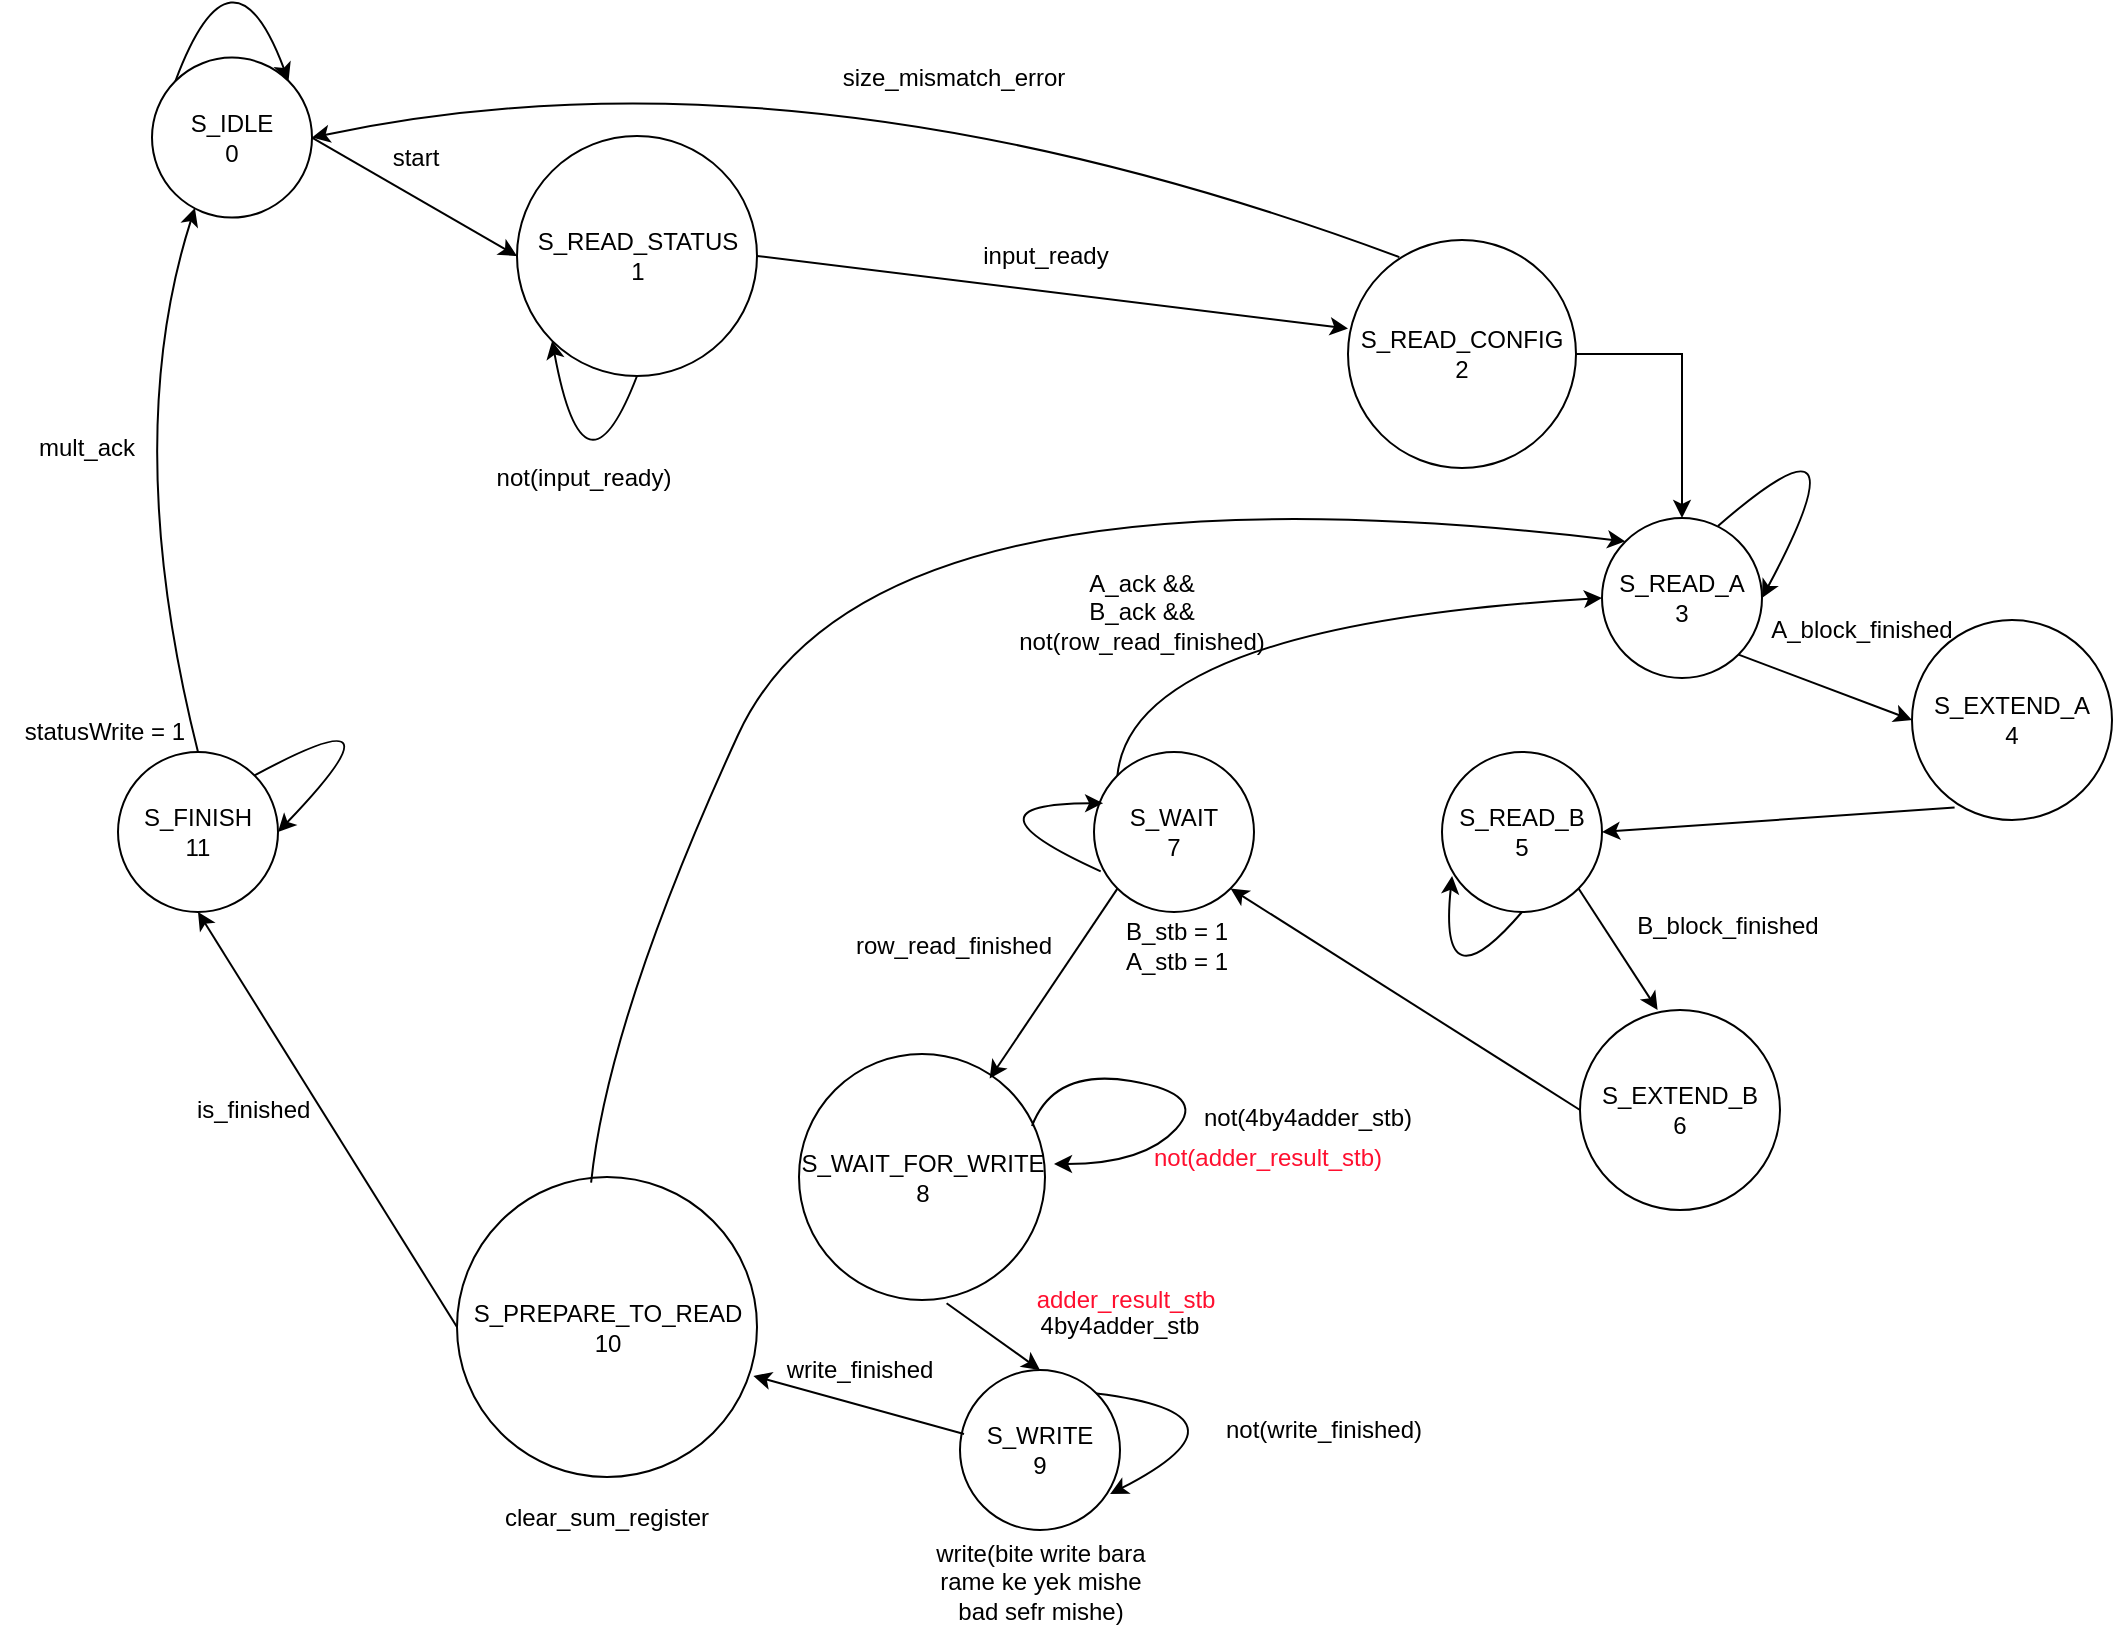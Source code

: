 <mxfile version="12.1.3" type="device" pages="1"><diagram id="Lsnexxyc17uVGk2usu4U" name="Page-1"><mxGraphModel dx="1096" dy="533" grid="0" gridSize="10" guides="1" tooltips="1" connect="1" arrows="1" fold="1" page="1" pageScale="1" pageWidth="1400" pageHeight="850" math="0" shadow="0"><root><mxCell id="0"/><mxCell id="1" parent="0"/><mxCell id="WvhVtql0bHE9y6AdPt9n-1" value="S_READ_STATUS&lt;br&gt;1" style="ellipse;whiteSpace=wrap;html=1;aspect=fixed;" parent="1" vertex="1"><mxGeometry x="274.5" y="111" width="120" height="120" as="geometry"/></mxCell><mxCell id="WvhVtql0bHE9y6AdPt9n-11" style="edgeStyle=orthogonalEdgeStyle;rounded=0;orthogonalLoop=1;jettySize=auto;html=1;entryX=0.5;entryY=0;entryDx=0;entryDy=0;" parent="1" source="WvhVtql0bHE9y6AdPt9n-2" target="WvhVtql0bHE9y6AdPt9n-6" edge="1"><mxGeometry relative="1" as="geometry"/></mxCell><mxCell id="WvhVtql0bHE9y6AdPt9n-2" value="S_READ_CONFIG&lt;br&gt;2" style="ellipse;whiteSpace=wrap;html=1;aspect=fixed;" parent="1" vertex="1"><mxGeometry x="690" y="163" width="114" height="114" as="geometry"/></mxCell><mxCell id="WvhVtql0bHE9y6AdPt9n-3" value="" style="endArrow=classic;html=1;entryX=0;entryY=0.388;entryDx=0;entryDy=0;entryPerimeter=0;exitX=1;exitY=0.5;exitDx=0;exitDy=0;" parent="1" source="WvhVtql0bHE9y6AdPt9n-1" target="WvhVtql0bHE9y6AdPt9n-2" edge="1"><mxGeometry width="50" height="50" relative="1" as="geometry"><mxPoint x="395" y="192" as="sourcePoint"/><mxPoint x="541" y="93" as="targetPoint"/></mxGeometry></mxCell><mxCell id="WvhVtql0bHE9y6AdPt9n-4" value="input_ready" style="text;html=1;strokeColor=none;fillColor=none;align=center;verticalAlign=middle;whiteSpace=wrap;rounded=0;" parent="1" vertex="1"><mxGeometry x="506.5" y="157" width="64" height="28" as="geometry"/></mxCell><mxCell id="WvhVtql0bHE9y6AdPt9n-5" value="" style="curved=1;endArrow=classic;html=1;exitX=0.5;exitY=1;exitDx=0;exitDy=0;entryX=0;entryY=1;entryDx=0;entryDy=0;" parent="1" source="WvhVtql0bHE9y6AdPt9n-1" target="WvhVtql0bHE9y6AdPt9n-1" edge="1"><mxGeometry width="50" height="50" relative="1" as="geometry"><mxPoint x="308" y="350" as="sourcePoint"/><mxPoint x="358" y="300" as="targetPoint"/><Array as="points"><mxPoint x="308" y="300"/></Array></mxGeometry></mxCell><mxCell id="WvhVtql0bHE9y6AdPt9n-6" value="S_READ_A&lt;br&gt;3" style="ellipse;whiteSpace=wrap;html=1;aspect=fixed;" parent="1" vertex="1"><mxGeometry x="817" y="302" width="80" height="80" as="geometry"/></mxCell><mxCell id="WvhVtql0bHE9y6AdPt9n-8" value="" style="curved=1;endArrow=classic;html=1;exitX=0.225;exitY=0.075;exitDx=0;exitDy=0;entryX=1;entryY=0.5;entryDx=0;entryDy=0;exitPerimeter=0;" parent="1" source="WvhVtql0bHE9y6AdPt9n-2" target="0ifkO_EFKVS7rbleS3C3-1" edge="1"><mxGeometry width="50" height="50" relative="1" as="geometry"><mxPoint x="832" y="187" as="sourcePoint"/><mxPoint x="882" y="137" as="targetPoint"/><Array as="points"><mxPoint x="416" y="60"/></Array></mxGeometry></mxCell><mxCell id="WvhVtql0bHE9y6AdPt9n-9" value="size_mismatch_error" style="text;html=1;strokeColor=none;fillColor=none;align=center;verticalAlign=middle;whiteSpace=wrap;rounded=0;" parent="1" vertex="1"><mxGeometry x="419" y="72" width="148" height="20" as="geometry"/></mxCell><mxCell id="WvhVtql0bHE9y6AdPt9n-10" value="S_READ_B&lt;br&gt;5" style="ellipse;whiteSpace=wrap;html=1;aspect=fixed;" parent="1" vertex="1"><mxGeometry x="737" y="419" width="80" height="80" as="geometry"/></mxCell><mxCell id="WvhVtql0bHE9y6AdPt9n-13" value="S_WAIT&lt;br&gt;7" style="ellipse;whiteSpace=wrap;html=1;aspect=fixed;" parent="1" vertex="1"><mxGeometry x="563" y="419" width="80" height="80" as="geometry"/></mxCell><mxCell id="WvhVtql0bHE9y6AdPt9n-14" value="" style="curved=1;endArrow=classic;html=1;exitX=0.725;exitY=0.05;exitDx=0;exitDy=0;exitPerimeter=0;entryX=1;entryY=0.5;entryDx=0;entryDy=0;" parent="1" source="WvhVtql0bHE9y6AdPt9n-6" target="WvhVtql0bHE9y6AdPt9n-6" edge="1"><mxGeometry width="50" height="50" relative="1" as="geometry"><mxPoint x="952" y="289" as="sourcePoint"/><mxPoint x="1002" y="239" as="targetPoint"/><Array as="points"><mxPoint x="952" y="239"/></Array></mxGeometry></mxCell><mxCell id="WvhVtql0bHE9y6AdPt9n-15" value="S_EXTEND_A&lt;br&gt;4" style="ellipse;whiteSpace=wrap;html=1;aspect=fixed;" parent="1" vertex="1"><mxGeometry x="972" y="353" width="100" height="100" as="geometry"/></mxCell><mxCell id="WvhVtql0bHE9y6AdPt9n-16" value="" style="endArrow=classic;html=1;exitX=1;exitY=1;exitDx=0;exitDy=0;entryX=0;entryY=0.5;entryDx=0;entryDy=0;" parent="1" source="WvhVtql0bHE9y6AdPt9n-6" target="WvhVtql0bHE9y6AdPt9n-15" edge="1"><mxGeometry width="50" height="50" relative="1" as="geometry"><mxPoint x="903" y="418" as="sourcePoint"/><mxPoint x="953" y="368" as="targetPoint"/></mxGeometry></mxCell><mxCell id="WvhVtql0bHE9y6AdPt9n-17" value="A_block_finished" style="text;html=1;strokeColor=none;fillColor=none;align=center;verticalAlign=middle;whiteSpace=wrap;rounded=0;" parent="1" vertex="1"><mxGeometry x="897" y="343" width="100" height="30" as="geometry"/></mxCell><mxCell id="WvhVtql0bHE9y6AdPt9n-20" value="" style="endArrow=classic;html=1;exitX=0.213;exitY=0.938;exitDx=0;exitDy=0;exitPerimeter=0;entryX=1;entryY=0.5;entryDx=0;entryDy=0;" parent="1" source="WvhVtql0bHE9y6AdPt9n-15" target="WvhVtql0bHE9y6AdPt9n-10" edge="1"><mxGeometry width="50" height="50" relative="1" as="geometry"><mxPoint x="937" y="549" as="sourcePoint"/><mxPoint x="987" y="499" as="targetPoint"/></mxGeometry></mxCell><mxCell id="WvhVtql0bHE9y6AdPt9n-21" value="S_EXTEND_B&lt;br&gt;6" style="ellipse;whiteSpace=wrap;html=1;aspect=fixed;" parent="1" vertex="1"><mxGeometry x="806" y="548" width="100" height="100" as="geometry"/></mxCell><mxCell id="WvhVtql0bHE9y6AdPt9n-22" value="" style="curved=1;endArrow=classic;html=1;exitX=0.5;exitY=1;exitDx=0;exitDy=0;entryX=0.063;entryY=0.775;entryDx=0;entryDy=0;entryPerimeter=0;" parent="1" source="WvhVtql0bHE9y6AdPt9n-10" target="WvhVtql0bHE9y6AdPt9n-10" edge="1"><mxGeometry width="50" height="50" relative="1" as="geometry"><mxPoint x="685" y="579" as="sourcePoint"/><mxPoint x="707" y="530" as="targetPoint"/><Array as="points"><mxPoint x="735" y="548"/></Array></mxGeometry></mxCell><mxCell id="WvhVtql0bHE9y6AdPt9n-23" value="" style="endArrow=classic;html=1;exitX=1;exitY=1;exitDx=0;exitDy=0;entryX=0.388;entryY=0;entryDx=0;entryDy=0;entryPerimeter=0;" parent="1" source="WvhVtql0bHE9y6AdPt9n-10" target="WvhVtql0bHE9y6AdPt9n-21" edge="1"><mxGeometry width="50" height="50" relative="1" as="geometry"><mxPoint x="906" y="564" as="sourcePoint"/><mxPoint x="956" y="514" as="targetPoint"/></mxGeometry></mxCell><mxCell id="WvhVtql0bHE9y6AdPt9n-24" value="B_block_finished" style="text;html=1;strokeColor=none;fillColor=none;align=center;verticalAlign=middle;whiteSpace=wrap;rounded=0;" parent="1" vertex="1"><mxGeometry x="830" y="496" width="100" height="20" as="geometry"/></mxCell><mxCell id="WvhVtql0bHE9y6AdPt9n-27" value="B_stb = 1&lt;br&gt;A_stb = 1" style="text;html=1;strokeColor=none;fillColor=none;align=center;verticalAlign=middle;whiteSpace=wrap;rounded=0;" parent="1" vertex="1"><mxGeometry x="556" y="491" width="97" height="50" as="geometry"/></mxCell><mxCell id="WvhVtql0bHE9y6AdPt9n-28" value="A_ack &amp;amp;&amp;amp;&lt;br&gt;B_ack &amp;amp;&amp;amp;&lt;br&gt;not(row_read_finished)" style="text;html=1;strokeColor=none;fillColor=none;align=center;verticalAlign=middle;whiteSpace=wrap;rounded=0;" parent="1" vertex="1"><mxGeometry x="521" y="315" width="132" height="67" as="geometry"/></mxCell><mxCell id="WvhVtql0bHE9y6AdPt9n-29" value="" style="curved=1;endArrow=classic;html=1;exitX=0;exitY=0;exitDx=0;exitDy=0;entryX=0;entryY=0.5;entryDx=0;entryDy=0;" parent="1" source="WvhVtql0bHE9y6AdPt9n-13" target="WvhVtql0bHE9y6AdPt9n-6" edge="1"><mxGeometry width="50" height="50" relative="1" as="geometry"><mxPoint x="544" y="433" as="sourcePoint"/><mxPoint x="734" y="338" as="targetPoint"/><Array as="points"><mxPoint x="582" y="356"/></Array></mxGeometry></mxCell><mxCell id="WvhVtql0bHE9y6AdPt9n-30" value="" style="endArrow=classic;html=1;exitX=0;exitY=0.5;exitDx=0;exitDy=0;entryX=1;entryY=1;entryDx=0;entryDy=0;" parent="1" source="WvhVtql0bHE9y6AdPt9n-21" target="WvhVtql0bHE9y6AdPt9n-13" edge="1"><mxGeometry width="50" height="50" relative="1" as="geometry"><mxPoint x="661" y="613" as="sourcePoint"/><mxPoint x="711" y="563" as="targetPoint"/></mxGeometry></mxCell><mxCell id="WvhVtql0bHE9y6AdPt9n-31" value="S_FINISH&lt;br&gt;11" style="ellipse;whiteSpace=wrap;html=1;aspect=fixed;" parent="1" vertex="1"><mxGeometry x="75" y="419" width="80" height="80" as="geometry"/></mxCell><mxCell id="WvhVtql0bHE9y6AdPt9n-34" value="S_WAIT_FOR_WRITE&lt;br&gt;8" style="ellipse;whiteSpace=wrap;html=1;aspect=fixed;" parent="1" vertex="1"><mxGeometry x="415.5" y="570" width="123" height="123" as="geometry"/></mxCell><mxCell id="WvhVtql0bHE9y6AdPt9n-35" value="" style="endArrow=classic;html=1;exitX=0;exitY=1;exitDx=0;exitDy=0;entryX=0.775;entryY=0.1;entryDx=0;entryDy=0;entryPerimeter=0;" parent="1" source="WvhVtql0bHE9y6AdPt9n-13" target="WvhVtql0bHE9y6AdPt9n-34" edge="1"><mxGeometry width="50" height="50" relative="1" as="geometry"><mxPoint x="344" y="569" as="sourcePoint"/><mxPoint x="394" y="519" as="targetPoint"/></mxGeometry></mxCell><mxCell id="WvhVtql0bHE9y6AdPt9n-37" value="clear_sum_register" style="text;html=1;strokeColor=none;fillColor=none;align=center;verticalAlign=middle;whiteSpace=wrap;rounded=0;" parent="1" vertex="1"><mxGeometry x="259" y="781" width="121" height="42" as="geometry"/></mxCell><mxCell id="WvhVtql0bHE9y6AdPt9n-39" value="S_WRITE&lt;br&gt;9" style="ellipse;whiteSpace=wrap;html=1;aspect=fixed;" parent="1" vertex="1"><mxGeometry x="496" y="728" width="80" height="80" as="geometry"/></mxCell><mxCell id="WvhVtql0bHE9y6AdPt9n-40" value="" style="endArrow=classic;html=1;exitX=0.6;exitY=1.013;exitDx=0;exitDy=0;exitPerimeter=0;entryX=0.5;entryY=0;entryDx=0;entryDy=0;" parent="1" source="WvhVtql0bHE9y6AdPt9n-34" target="WvhVtql0bHE9y6AdPt9n-39" edge="1"><mxGeometry width="50" height="50" relative="1" as="geometry"><mxPoint x="611" y="708" as="sourcePoint"/><mxPoint x="661" y="658" as="targetPoint"/></mxGeometry></mxCell><mxCell id="WvhVtql0bHE9y6AdPt9n-41" value="4by4adder_stb" style="text;html=1;strokeColor=none;fillColor=none;align=center;verticalAlign=middle;whiteSpace=wrap;rounded=0;" parent="1" vertex="1"><mxGeometry x="517" y="683" width="118" height="45" as="geometry"/></mxCell><mxCell id="WvhVtql0bHE9y6AdPt9n-42" value="" style="curved=1;endArrow=classic;html=1;exitX=1;exitY=0;exitDx=0;exitDy=0;entryX=0.938;entryY=0.775;entryDx=0;entryDy=0;entryPerimeter=0;" parent="1" source="WvhVtql0bHE9y6AdPt9n-39" target="WvhVtql0bHE9y6AdPt9n-39" edge="1"><mxGeometry width="50" height="50" relative="1" as="geometry"><mxPoint x="636" y="750" as="sourcePoint"/><mxPoint x="686" y="700" as="targetPoint"/><Array as="points"><mxPoint x="649" y="750"/></Array></mxGeometry></mxCell><mxCell id="WvhVtql0bHE9y6AdPt9n-43" value="S_PREPARE_TO_READ&lt;br&gt;10" style="ellipse;whiteSpace=wrap;html=1;aspect=fixed;" parent="1" vertex="1"><mxGeometry x="244.5" y="631.5" width="150" height="150" as="geometry"/></mxCell><mxCell id="WvhVtql0bHE9y6AdPt9n-44" value="not(write_finished)" style="text;html=1;strokeColor=none;fillColor=none;align=center;verticalAlign=middle;whiteSpace=wrap;rounded=0;" parent="1" vertex="1"><mxGeometry x="621" y="748" width="114" height="20" as="geometry"/></mxCell><mxCell id="WvhVtql0bHE9y6AdPt9n-45" value="write(bite write bara rame ke yek mishe bad sefr mishe)" style="text;html=1;strokeColor=none;fillColor=none;align=center;verticalAlign=middle;whiteSpace=wrap;rounded=0;" parent="1" vertex="1"><mxGeometry x="475.5" y="813" width="121" height="42" as="geometry"/></mxCell><mxCell id="WvhVtql0bHE9y6AdPt9n-46" value="" style="endArrow=classic;html=1;exitX=0.025;exitY=0.4;exitDx=0;exitDy=0;exitPerimeter=0;entryX=0.988;entryY=0.663;entryDx=0;entryDy=0;entryPerimeter=0;" parent="1" source="WvhVtql0bHE9y6AdPt9n-39" target="WvhVtql0bHE9y6AdPt9n-43" edge="1"><mxGeometry width="50" height="50" relative="1" as="geometry"><mxPoint x="363" y="682" as="sourcePoint"/><mxPoint x="413" y="632" as="targetPoint"/></mxGeometry></mxCell><mxCell id="WvhVtql0bHE9y6AdPt9n-47" value="" style="endArrow=classic;html=1;exitX=0;exitY=0.5;exitDx=0;exitDy=0;entryX=0.5;entryY=1;entryDx=0;entryDy=0;" parent="1" source="WvhVtql0bHE9y6AdPt9n-43" target="WvhVtql0bHE9y6AdPt9n-31" edge="1"><mxGeometry width="50" height="50" relative="1" as="geometry"><mxPoint x="323" y="638" as="sourcePoint"/><mxPoint x="373" y="588" as="targetPoint"/></mxGeometry></mxCell><mxCell id="WvhVtql0bHE9y6AdPt9n-48" value="is_finished&amp;nbsp;" style="text;html=1;strokeColor=none;fillColor=none;align=center;verticalAlign=middle;whiteSpace=wrap;rounded=0;" parent="1" vertex="1"><mxGeometry x="90.5" y="584" width="107" height="28" as="geometry"/></mxCell><mxCell id="WvhVtql0bHE9y6AdPt9n-49" value="statusWrite = 1" style="text;html=1;strokeColor=none;fillColor=none;align=center;verticalAlign=middle;whiteSpace=wrap;rounded=0;" parent="1" vertex="1"><mxGeometry x="16" y="399" width="105" height="20" as="geometry"/></mxCell><mxCell id="WvhVtql0bHE9y6AdPt9n-52" value="" style="curved=1;endArrow=classic;html=1;exitX=0.5;exitY=0;exitDx=0;exitDy=0;entryX=0.268;entryY=0.94;entryDx=0;entryDy=0;entryPerimeter=0;" parent="1" source="WvhVtql0bHE9y6AdPt9n-31" target="0ifkO_EFKVS7rbleS3C3-1" edge="1"><mxGeometry width="50" height="50" relative="1" as="geometry"><mxPoint x="346" y="449" as="sourcePoint"/><mxPoint x="208" y="264" as="targetPoint"/><Array as="points"><mxPoint x="76" y="264"/></Array></mxGeometry></mxCell><mxCell id="WvhVtql0bHE9y6AdPt9n-53" value="mult_ack" style="text;html=1;strokeColor=none;fillColor=none;align=center;verticalAlign=middle;whiteSpace=wrap;rounded=0;" parent="1" vertex="1"><mxGeometry x="23" y="249" width="73" height="35" as="geometry"/></mxCell><mxCell id="WvhVtql0bHE9y6AdPt9n-54" value="&lt;font&gt;not(input_ready)&lt;/font&gt;" style="text;html=1;strokeColor=none;fillColor=none;align=center;verticalAlign=middle;whiteSpace=wrap;rounded=0;fontColor=#000000;" parent="1" vertex="1"><mxGeometry x="255" y="266.5" width="106" height="31" as="geometry"/></mxCell><mxCell id="WvhVtql0bHE9y6AdPt9n-56" value="" style="curved=1;endArrow=classic;html=1;exitX=0.447;exitY=0.019;exitDx=0;exitDy=0;exitPerimeter=0;entryX=0;entryY=0;entryDx=0;entryDy=0;" parent="1" source="WvhVtql0bHE9y6AdPt9n-43" target="WvhVtql0bHE9y6AdPt9n-6" edge="1"><mxGeometry width="50" height="50" relative="1" as="geometry"><mxPoint x="341.5" y="559" as="sourcePoint"/><mxPoint x="685" y="274" as="targetPoint"/><Array as="points"><mxPoint x="320" y="552"/><mxPoint x="450" y="269"/></Array></mxGeometry></mxCell><mxCell id="naLMfVqCQpOulkHyiC6N-3" value="row_read_finished" style="text;html=1;strokeColor=none;fillColor=none;align=center;verticalAlign=middle;whiteSpace=wrap;rounded=0;" parent="1" vertex="1"><mxGeometry x="473" y="506" width="40" height="20" as="geometry"/></mxCell><mxCell id="naLMfVqCQpOulkHyiC6N-4" value="&lt;font color=&quot;#ff0f2f&quot;&gt;adder_result_stb&lt;/font&gt;" style="text;html=1;strokeColor=none;fillColor=none;align=center;verticalAlign=middle;whiteSpace=wrap;rounded=0;" parent="1" vertex="1"><mxGeometry x="559" y="683" width="40" height="20" as="geometry"/></mxCell><mxCell id="naLMfVqCQpOulkHyiC6N-7" value="" style="curved=1;endArrow=classic;html=1;" parent="1" edge="1"><mxGeometry width="50" height="50" relative="1" as="geometry"><mxPoint x="532" y="606" as="sourcePoint"/><mxPoint x="543" y="625" as="targetPoint"/><Array as="points"><mxPoint x="543" y="577"/><mxPoint x="620" y="590"/><mxPoint x="588" y="625"/></Array></mxGeometry></mxCell><mxCell id="naLMfVqCQpOulkHyiC6N-8" value="not(4by4adder_stb)" style="text;html=1;strokeColor=none;fillColor=none;align=center;verticalAlign=middle;whiteSpace=wrap;rounded=0;" parent="1" vertex="1"><mxGeometry x="650" y="592" width="40" height="20" as="geometry"/></mxCell><mxCell id="naLMfVqCQpOulkHyiC6N-9" value="&lt;font color=&quot;#ff0f2f&quot;&gt;not(adder_result_stb)&lt;/font&gt;" style="text;html=1;strokeColor=none;fillColor=none;align=center;verticalAlign=middle;whiteSpace=wrap;rounded=0;" parent="1" vertex="1"><mxGeometry x="630" y="612" width="40" height="20" as="geometry"/></mxCell><mxCell id="naLMfVqCQpOulkHyiC6N-10" value="write_finished" style="text;html=1;strokeColor=none;fillColor=none;align=center;verticalAlign=middle;whiteSpace=wrap;rounded=0;" parent="1" vertex="1"><mxGeometry x="425.5" y="718" width="40" height="20" as="geometry"/></mxCell><mxCell id="0ifkO_EFKVS7rbleS3C3-1" value="S_IDLE&lt;br&gt;0" style="ellipse;whiteSpace=wrap;html=1;aspect=fixed;fontColor=#000000;" vertex="1" parent="1"><mxGeometry x="92" y="71.794" width="80" height="80" as="geometry"/></mxCell><mxCell id="0ifkO_EFKVS7rbleS3C3-2" value="" style="endArrow=classic;html=1;fontColor=#000000;exitX=1;exitY=0.5;exitDx=0;exitDy=0;entryX=0;entryY=0.5;entryDx=0;entryDy=0;" edge="1" parent="1" source="0ifkO_EFKVS7rbleS3C3-1" target="WvhVtql0bHE9y6AdPt9n-1"><mxGeometry width="50" height="50" relative="1" as="geometry"><mxPoint x="244.5" y="121.647" as="sourcePoint"/><mxPoint x="294.5" y="71.647" as="targetPoint"/></mxGeometry></mxCell><mxCell id="0ifkO_EFKVS7rbleS3C3-3" value="start" style="text;html=1;strokeColor=none;fillColor=none;align=center;verticalAlign=middle;whiteSpace=wrap;rounded=0;fontColor=#000000;" vertex="1" parent="1"><mxGeometry x="203.5" y="111.824" width="40" height="20" as="geometry"/></mxCell><mxCell id="0ifkO_EFKVS7rbleS3C3-4" value="" style="curved=1;endArrow=classic;html=1;exitX=0;exitY=0;exitDx=0;exitDy=0;entryX=1;entryY=0;entryDx=0;entryDy=0;" edge="1" parent="1" source="0ifkO_EFKVS7rbleS3C3-1" target="0ifkO_EFKVS7rbleS3C3-1"><mxGeometry width="50" height="50" relative="1" as="geometry"><mxPoint x="167.5" y="36" as="sourcePoint"/><mxPoint x="189.5" y="72" as="targetPoint"/><Array as="points"><mxPoint x="132" y="8"/></Array></mxGeometry></mxCell><mxCell id="0ifkO_EFKVS7rbleS3C3-5" value="" style="curved=1;endArrow=classic;html=1;fontColor=#000000;exitX=0.042;exitY=0.746;exitDx=0;exitDy=0;exitPerimeter=0;entryX=0.057;entryY=0.32;entryDx=0;entryDy=0;entryPerimeter=0;" edge="1" parent="1" source="WvhVtql0bHE9y6AdPt9n-13" target="WvhVtql0bHE9y6AdPt9n-13"><mxGeometry width="50" height="50" relative="1" as="geometry"><mxPoint x="415.5" y="467.824" as="sourcePoint"/><mxPoint x="465.5" y="417.824" as="targetPoint"/><Array as="points"><mxPoint x="492" y="445"/></Array></mxGeometry></mxCell><mxCell id="0ifkO_EFKVS7rbleS3C3-6" value="" style="curved=1;endArrow=classic;html=1;fontColor=#000000;exitX=1;exitY=0;exitDx=0;exitDy=0;entryX=1;entryY=0.5;entryDx=0;entryDy=0;" edge="1" parent="1" source="WvhVtql0bHE9y6AdPt9n-31" target="WvhVtql0bHE9y6AdPt9n-31"><mxGeometry width="50" height="50" relative="1" as="geometry"><mxPoint x="172" y="428.147" as="sourcePoint"/><mxPoint x="222" y="378.147" as="targetPoint"/><Array as="points"><mxPoint x="224" y="387"/></Array></mxGeometry></mxCell></root></mxGraphModel></diagram></mxfile>
